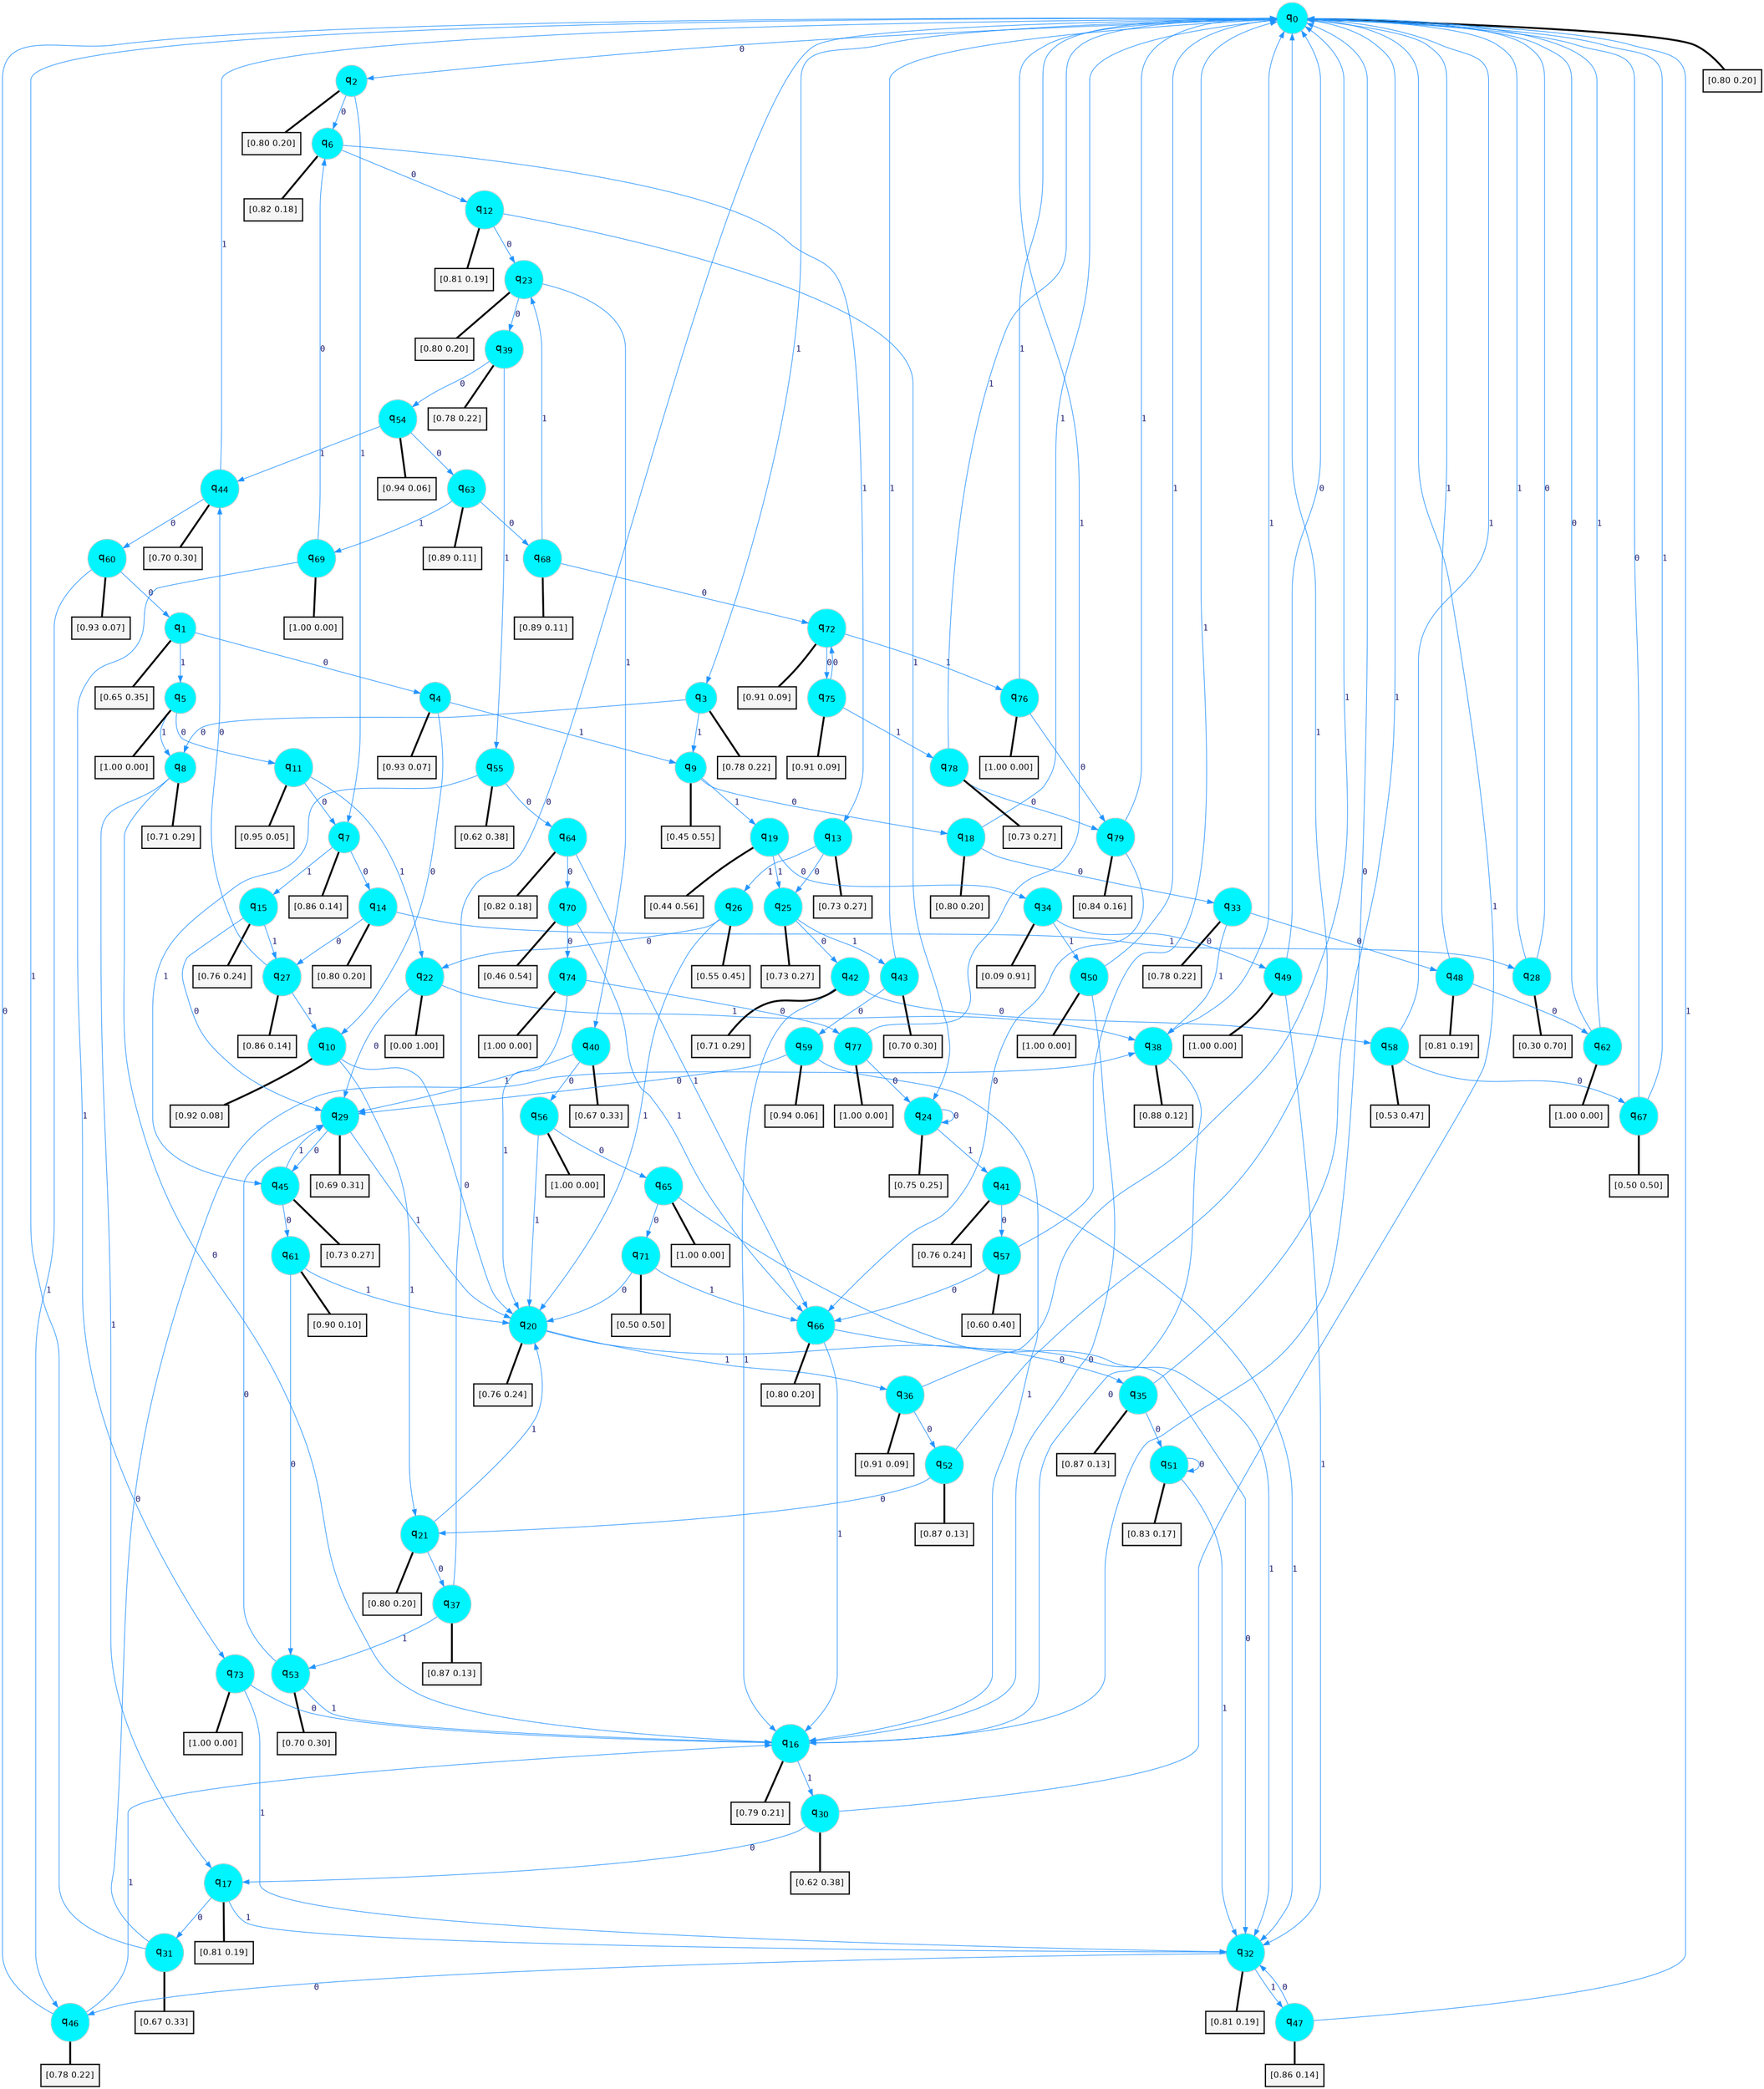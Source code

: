 digraph G {
graph [
bgcolor=transparent, dpi=300, rankdir=TD, size="40,25"];
node [
color=gray, fillcolor=turquoise1, fontcolor=black, fontname=Helvetica, fontsize=16, fontweight=bold, shape=circle, style=filled];
edge [
arrowsize=1, color=dodgerblue1, fontcolor=midnightblue, fontname=courier, fontweight=bold, penwidth=1, style=solid, weight=20];
0[label=<q<SUB>0</SUB>>];
1[label=<q<SUB>1</SUB>>];
2[label=<q<SUB>2</SUB>>];
3[label=<q<SUB>3</SUB>>];
4[label=<q<SUB>4</SUB>>];
5[label=<q<SUB>5</SUB>>];
6[label=<q<SUB>6</SUB>>];
7[label=<q<SUB>7</SUB>>];
8[label=<q<SUB>8</SUB>>];
9[label=<q<SUB>9</SUB>>];
10[label=<q<SUB>10</SUB>>];
11[label=<q<SUB>11</SUB>>];
12[label=<q<SUB>12</SUB>>];
13[label=<q<SUB>13</SUB>>];
14[label=<q<SUB>14</SUB>>];
15[label=<q<SUB>15</SUB>>];
16[label=<q<SUB>16</SUB>>];
17[label=<q<SUB>17</SUB>>];
18[label=<q<SUB>18</SUB>>];
19[label=<q<SUB>19</SUB>>];
20[label=<q<SUB>20</SUB>>];
21[label=<q<SUB>21</SUB>>];
22[label=<q<SUB>22</SUB>>];
23[label=<q<SUB>23</SUB>>];
24[label=<q<SUB>24</SUB>>];
25[label=<q<SUB>25</SUB>>];
26[label=<q<SUB>26</SUB>>];
27[label=<q<SUB>27</SUB>>];
28[label=<q<SUB>28</SUB>>];
29[label=<q<SUB>29</SUB>>];
30[label=<q<SUB>30</SUB>>];
31[label=<q<SUB>31</SUB>>];
32[label=<q<SUB>32</SUB>>];
33[label=<q<SUB>33</SUB>>];
34[label=<q<SUB>34</SUB>>];
35[label=<q<SUB>35</SUB>>];
36[label=<q<SUB>36</SUB>>];
37[label=<q<SUB>37</SUB>>];
38[label=<q<SUB>38</SUB>>];
39[label=<q<SUB>39</SUB>>];
40[label=<q<SUB>40</SUB>>];
41[label=<q<SUB>41</SUB>>];
42[label=<q<SUB>42</SUB>>];
43[label=<q<SUB>43</SUB>>];
44[label=<q<SUB>44</SUB>>];
45[label=<q<SUB>45</SUB>>];
46[label=<q<SUB>46</SUB>>];
47[label=<q<SUB>47</SUB>>];
48[label=<q<SUB>48</SUB>>];
49[label=<q<SUB>49</SUB>>];
50[label=<q<SUB>50</SUB>>];
51[label=<q<SUB>51</SUB>>];
52[label=<q<SUB>52</SUB>>];
53[label=<q<SUB>53</SUB>>];
54[label=<q<SUB>54</SUB>>];
55[label=<q<SUB>55</SUB>>];
56[label=<q<SUB>56</SUB>>];
57[label=<q<SUB>57</SUB>>];
58[label=<q<SUB>58</SUB>>];
59[label=<q<SUB>59</SUB>>];
60[label=<q<SUB>60</SUB>>];
61[label=<q<SUB>61</SUB>>];
62[label=<q<SUB>62</SUB>>];
63[label=<q<SUB>63</SUB>>];
64[label=<q<SUB>64</SUB>>];
65[label=<q<SUB>65</SUB>>];
66[label=<q<SUB>66</SUB>>];
67[label=<q<SUB>67</SUB>>];
68[label=<q<SUB>68</SUB>>];
69[label=<q<SUB>69</SUB>>];
70[label=<q<SUB>70</SUB>>];
71[label=<q<SUB>71</SUB>>];
72[label=<q<SUB>72</SUB>>];
73[label=<q<SUB>73</SUB>>];
74[label=<q<SUB>74</SUB>>];
75[label=<q<SUB>75</SUB>>];
76[label=<q<SUB>76</SUB>>];
77[label=<q<SUB>77</SUB>>];
78[label=<q<SUB>78</SUB>>];
79[label=<q<SUB>79</SUB>>];
80[label="[0.80 0.20]", shape=box,fontcolor=black, fontname=Helvetica, fontsize=14, penwidth=2, fillcolor=whitesmoke,color=black];
81[label="[0.65 0.35]", shape=box,fontcolor=black, fontname=Helvetica, fontsize=14, penwidth=2, fillcolor=whitesmoke,color=black];
82[label="[0.80 0.20]", shape=box,fontcolor=black, fontname=Helvetica, fontsize=14, penwidth=2, fillcolor=whitesmoke,color=black];
83[label="[0.78 0.22]", shape=box,fontcolor=black, fontname=Helvetica, fontsize=14, penwidth=2, fillcolor=whitesmoke,color=black];
84[label="[0.93 0.07]", shape=box,fontcolor=black, fontname=Helvetica, fontsize=14, penwidth=2, fillcolor=whitesmoke,color=black];
85[label="[1.00 0.00]", shape=box,fontcolor=black, fontname=Helvetica, fontsize=14, penwidth=2, fillcolor=whitesmoke,color=black];
86[label="[0.82 0.18]", shape=box,fontcolor=black, fontname=Helvetica, fontsize=14, penwidth=2, fillcolor=whitesmoke,color=black];
87[label="[0.86 0.14]", shape=box,fontcolor=black, fontname=Helvetica, fontsize=14, penwidth=2, fillcolor=whitesmoke,color=black];
88[label="[0.71 0.29]", shape=box,fontcolor=black, fontname=Helvetica, fontsize=14, penwidth=2, fillcolor=whitesmoke,color=black];
89[label="[0.45 0.55]", shape=box,fontcolor=black, fontname=Helvetica, fontsize=14, penwidth=2, fillcolor=whitesmoke,color=black];
90[label="[0.92 0.08]", shape=box,fontcolor=black, fontname=Helvetica, fontsize=14, penwidth=2, fillcolor=whitesmoke,color=black];
91[label="[0.95 0.05]", shape=box,fontcolor=black, fontname=Helvetica, fontsize=14, penwidth=2, fillcolor=whitesmoke,color=black];
92[label="[0.81 0.19]", shape=box,fontcolor=black, fontname=Helvetica, fontsize=14, penwidth=2, fillcolor=whitesmoke,color=black];
93[label="[0.73 0.27]", shape=box,fontcolor=black, fontname=Helvetica, fontsize=14, penwidth=2, fillcolor=whitesmoke,color=black];
94[label="[0.80 0.20]", shape=box,fontcolor=black, fontname=Helvetica, fontsize=14, penwidth=2, fillcolor=whitesmoke,color=black];
95[label="[0.76 0.24]", shape=box,fontcolor=black, fontname=Helvetica, fontsize=14, penwidth=2, fillcolor=whitesmoke,color=black];
96[label="[0.79 0.21]", shape=box,fontcolor=black, fontname=Helvetica, fontsize=14, penwidth=2, fillcolor=whitesmoke,color=black];
97[label="[0.81 0.19]", shape=box,fontcolor=black, fontname=Helvetica, fontsize=14, penwidth=2, fillcolor=whitesmoke,color=black];
98[label="[0.80 0.20]", shape=box,fontcolor=black, fontname=Helvetica, fontsize=14, penwidth=2, fillcolor=whitesmoke,color=black];
99[label="[0.44 0.56]", shape=box,fontcolor=black, fontname=Helvetica, fontsize=14, penwidth=2, fillcolor=whitesmoke,color=black];
100[label="[0.76 0.24]", shape=box,fontcolor=black, fontname=Helvetica, fontsize=14, penwidth=2, fillcolor=whitesmoke,color=black];
101[label="[0.80 0.20]", shape=box,fontcolor=black, fontname=Helvetica, fontsize=14, penwidth=2, fillcolor=whitesmoke,color=black];
102[label="[0.00 1.00]", shape=box,fontcolor=black, fontname=Helvetica, fontsize=14, penwidth=2, fillcolor=whitesmoke,color=black];
103[label="[0.80 0.20]", shape=box,fontcolor=black, fontname=Helvetica, fontsize=14, penwidth=2, fillcolor=whitesmoke,color=black];
104[label="[0.75 0.25]", shape=box,fontcolor=black, fontname=Helvetica, fontsize=14, penwidth=2, fillcolor=whitesmoke,color=black];
105[label="[0.73 0.27]", shape=box,fontcolor=black, fontname=Helvetica, fontsize=14, penwidth=2, fillcolor=whitesmoke,color=black];
106[label="[0.55 0.45]", shape=box,fontcolor=black, fontname=Helvetica, fontsize=14, penwidth=2, fillcolor=whitesmoke,color=black];
107[label="[0.86 0.14]", shape=box,fontcolor=black, fontname=Helvetica, fontsize=14, penwidth=2, fillcolor=whitesmoke,color=black];
108[label="[0.30 0.70]", shape=box,fontcolor=black, fontname=Helvetica, fontsize=14, penwidth=2, fillcolor=whitesmoke,color=black];
109[label="[0.69 0.31]", shape=box,fontcolor=black, fontname=Helvetica, fontsize=14, penwidth=2, fillcolor=whitesmoke,color=black];
110[label="[0.62 0.38]", shape=box,fontcolor=black, fontname=Helvetica, fontsize=14, penwidth=2, fillcolor=whitesmoke,color=black];
111[label="[0.67 0.33]", shape=box,fontcolor=black, fontname=Helvetica, fontsize=14, penwidth=2, fillcolor=whitesmoke,color=black];
112[label="[0.81 0.19]", shape=box,fontcolor=black, fontname=Helvetica, fontsize=14, penwidth=2, fillcolor=whitesmoke,color=black];
113[label="[0.78 0.22]", shape=box,fontcolor=black, fontname=Helvetica, fontsize=14, penwidth=2, fillcolor=whitesmoke,color=black];
114[label="[0.09 0.91]", shape=box,fontcolor=black, fontname=Helvetica, fontsize=14, penwidth=2, fillcolor=whitesmoke,color=black];
115[label="[0.87 0.13]", shape=box,fontcolor=black, fontname=Helvetica, fontsize=14, penwidth=2, fillcolor=whitesmoke,color=black];
116[label="[0.91 0.09]", shape=box,fontcolor=black, fontname=Helvetica, fontsize=14, penwidth=2, fillcolor=whitesmoke,color=black];
117[label="[0.87 0.13]", shape=box,fontcolor=black, fontname=Helvetica, fontsize=14, penwidth=2, fillcolor=whitesmoke,color=black];
118[label="[0.88 0.12]", shape=box,fontcolor=black, fontname=Helvetica, fontsize=14, penwidth=2, fillcolor=whitesmoke,color=black];
119[label="[0.78 0.22]", shape=box,fontcolor=black, fontname=Helvetica, fontsize=14, penwidth=2, fillcolor=whitesmoke,color=black];
120[label="[0.67 0.33]", shape=box,fontcolor=black, fontname=Helvetica, fontsize=14, penwidth=2, fillcolor=whitesmoke,color=black];
121[label="[0.76 0.24]", shape=box,fontcolor=black, fontname=Helvetica, fontsize=14, penwidth=2, fillcolor=whitesmoke,color=black];
122[label="[0.71 0.29]", shape=box,fontcolor=black, fontname=Helvetica, fontsize=14, penwidth=2, fillcolor=whitesmoke,color=black];
123[label="[0.70 0.30]", shape=box,fontcolor=black, fontname=Helvetica, fontsize=14, penwidth=2, fillcolor=whitesmoke,color=black];
124[label="[0.70 0.30]", shape=box,fontcolor=black, fontname=Helvetica, fontsize=14, penwidth=2, fillcolor=whitesmoke,color=black];
125[label="[0.73 0.27]", shape=box,fontcolor=black, fontname=Helvetica, fontsize=14, penwidth=2, fillcolor=whitesmoke,color=black];
126[label="[0.78 0.22]", shape=box,fontcolor=black, fontname=Helvetica, fontsize=14, penwidth=2, fillcolor=whitesmoke,color=black];
127[label="[0.86 0.14]", shape=box,fontcolor=black, fontname=Helvetica, fontsize=14, penwidth=2, fillcolor=whitesmoke,color=black];
128[label="[0.81 0.19]", shape=box,fontcolor=black, fontname=Helvetica, fontsize=14, penwidth=2, fillcolor=whitesmoke,color=black];
129[label="[1.00 0.00]", shape=box,fontcolor=black, fontname=Helvetica, fontsize=14, penwidth=2, fillcolor=whitesmoke,color=black];
130[label="[1.00 0.00]", shape=box,fontcolor=black, fontname=Helvetica, fontsize=14, penwidth=2, fillcolor=whitesmoke,color=black];
131[label="[0.83 0.17]", shape=box,fontcolor=black, fontname=Helvetica, fontsize=14, penwidth=2, fillcolor=whitesmoke,color=black];
132[label="[0.87 0.13]", shape=box,fontcolor=black, fontname=Helvetica, fontsize=14, penwidth=2, fillcolor=whitesmoke,color=black];
133[label="[0.70 0.30]", shape=box,fontcolor=black, fontname=Helvetica, fontsize=14, penwidth=2, fillcolor=whitesmoke,color=black];
134[label="[0.94 0.06]", shape=box,fontcolor=black, fontname=Helvetica, fontsize=14, penwidth=2, fillcolor=whitesmoke,color=black];
135[label="[0.62 0.38]", shape=box,fontcolor=black, fontname=Helvetica, fontsize=14, penwidth=2, fillcolor=whitesmoke,color=black];
136[label="[1.00 0.00]", shape=box,fontcolor=black, fontname=Helvetica, fontsize=14, penwidth=2, fillcolor=whitesmoke,color=black];
137[label="[0.60 0.40]", shape=box,fontcolor=black, fontname=Helvetica, fontsize=14, penwidth=2, fillcolor=whitesmoke,color=black];
138[label="[0.53 0.47]", shape=box,fontcolor=black, fontname=Helvetica, fontsize=14, penwidth=2, fillcolor=whitesmoke,color=black];
139[label="[0.94 0.06]", shape=box,fontcolor=black, fontname=Helvetica, fontsize=14, penwidth=2, fillcolor=whitesmoke,color=black];
140[label="[0.93 0.07]", shape=box,fontcolor=black, fontname=Helvetica, fontsize=14, penwidth=2, fillcolor=whitesmoke,color=black];
141[label="[0.90 0.10]", shape=box,fontcolor=black, fontname=Helvetica, fontsize=14, penwidth=2, fillcolor=whitesmoke,color=black];
142[label="[1.00 0.00]", shape=box,fontcolor=black, fontname=Helvetica, fontsize=14, penwidth=2, fillcolor=whitesmoke,color=black];
143[label="[0.89 0.11]", shape=box,fontcolor=black, fontname=Helvetica, fontsize=14, penwidth=2, fillcolor=whitesmoke,color=black];
144[label="[0.82 0.18]", shape=box,fontcolor=black, fontname=Helvetica, fontsize=14, penwidth=2, fillcolor=whitesmoke,color=black];
145[label="[1.00 0.00]", shape=box,fontcolor=black, fontname=Helvetica, fontsize=14, penwidth=2, fillcolor=whitesmoke,color=black];
146[label="[0.80 0.20]", shape=box,fontcolor=black, fontname=Helvetica, fontsize=14, penwidth=2, fillcolor=whitesmoke,color=black];
147[label="[0.50 0.50]", shape=box,fontcolor=black, fontname=Helvetica, fontsize=14, penwidth=2, fillcolor=whitesmoke,color=black];
148[label="[0.89 0.11]", shape=box,fontcolor=black, fontname=Helvetica, fontsize=14, penwidth=2, fillcolor=whitesmoke,color=black];
149[label="[1.00 0.00]", shape=box,fontcolor=black, fontname=Helvetica, fontsize=14, penwidth=2, fillcolor=whitesmoke,color=black];
150[label="[0.46 0.54]", shape=box,fontcolor=black, fontname=Helvetica, fontsize=14, penwidth=2, fillcolor=whitesmoke,color=black];
151[label="[0.50 0.50]", shape=box,fontcolor=black, fontname=Helvetica, fontsize=14, penwidth=2, fillcolor=whitesmoke,color=black];
152[label="[0.91 0.09]", shape=box,fontcolor=black, fontname=Helvetica, fontsize=14, penwidth=2, fillcolor=whitesmoke,color=black];
153[label="[1.00 0.00]", shape=box,fontcolor=black, fontname=Helvetica, fontsize=14, penwidth=2, fillcolor=whitesmoke,color=black];
154[label="[1.00 0.00]", shape=box,fontcolor=black, fontname=Helvetica, fontsize=14, penwidth=2, fillcolor=whitesmoke,color=black];
155[label="[0.91 0.09]", shape=box,fontcolor=black, fontname=Helvetica, fontsize=14, penwidth=2, fillcolor=whitesmoke,color=black];
156[label="[1.00 0.00]", shape=box,fontcolor=black, fontname=Helvetica, fontsize=14, penwidth=2, fillcolor=whitesmoke,color=black];
157[label="[1.00 0.00]", shape=box,fontcolor=black, fontname=Helvetica, fontsize=14, penwidth=2, fillcolor=whitesmoke,color=black];
158[label="[0.73 0.27]", shape=box,fontcolor=black, fontname=Helvetica, fontsize=14, penwidth=2, fillcolor=whitesmoke,color=black];
159[label="[0.84 0.16]", shape=box,fontcolor=black, fontname=Helvetica, fontsize=14, penwidth=2, fillcolor=whitesmoke,color=black];
0->2 [label=0];
0->3 [label=1];
0->80 [arrowhead=none, penwidth=3,color=black];
1->4 [label=0];
1->5 [label=1];
1->81 [arrowhead=none, penwidth=3,color=black];
2->6 [label=0];
2->7 [label=1];
2->82 [arrowhead=none, penwidth=3,color=black];
3->8 [label=0];
3->9 [label=1];
3->83 [arrowhead=none, penwidth=3,color=black];
4->10 [label=0];
4->9 [label=1];
4->84 [arrowhead=none, penwidth=3,color=black];
5->11 [label=0];
5->8 [label=1];
5->85 [arrowhead=none, penwidth=3,color=black];
6->12 [label=0];
6->13 [label=1];
6->86 [arrowhead=none, penwidth=3,color=black];
7->14 [label=0];
7->15 [label=1];
7->87 [arrowhead=none, penwidth=3,color=black];
8->16 [label=0];
8->17 [label=1];
8->88 [arrowhead=none, penwidth=3,color=black];
9->18 [label=0];
9->19 [label=1];
9->89 [arrowhead=none, penwidth=3,color=black];
10->20 [label=0];
10->21 [label=1];
10->90 [arrowhead=none, penwidth=3,color=black];
11->7 [label=0];
11->22 [label=1];
11->91 [arrowhead=none, penwidth=3,color=black];
12->23 [label=0];
12->24 [label=1];
12->92 [arrowhead=none, penwidth=3,color=black];
13->25 [label=0];
13->26 [label=1];
13->93 [arrowhead=none, penwidth=3,color=black];
14->27 [label=0];
14->28 [label=1];
14->94 [arrowhead=none, penwidth=3,color=black];
15->29 [label=0];
15->27 [label=1];
15->95 [arrowhead=none, penwidth=3,color=black];
16->0 [label=0];
16->30 [label=1];
16->96 [arrowhead=none, penwidth=3,color=black];
17->31 [label=0];
17->32 [label=1];
17->97 [arrowhead=none, penwidth=3,color=black];
18->33 [label=0];
18->0 [label=1];
18->98 [arrowhead=none, penwidth=3,color=black];
19->34 [label=0];
19->25 [label=1];
19->99 [arrowhead=none, penwidth=3,color=black];
20->35 [label=0];
20->36 [label=1];
20->100 [arrowhead=none, penwidth=3,color=black];
21->37 [label=0];
21->20 [label=1];
21->101 [arrowhead=none, penwidth=3,color=black];
22->29 [label=0];
22->38 [label=1];
22->102 [arrowhead=none, penwidth=3,color=black];
23->39 [label=0];
23->40 [label=1];
23->103 [arrowhead=none, penwidth=3,color=black];
24->24 [label=0];
24->41 [label=1];
24->104 [arrowhead=none, penwidth=3,color=black];
25->42 [label=0];
25->43 [label=1];
25->105 [arrowhead=none, penwidth=3,color=black];
26->22 [label=0];
26->20 [label=1];
26->106 [arrowhead=none, penwidth=3,color=black];
27->44 [label=0];
27->10 [label=1];
27->107 [arrowhead=none, penwidth=3,color=black];
28->0 [label=0];
28->0 [label=1];
28->108 [arrowhead=none, penwidth=3,color=black];
29->45 [label=0];
29->20 [label=1];
29->109 [arrowhead=none, penwidth=3,color=black];
30->17 [label=0];
30->0 [label=1];
30->110 [arrowhead=none, penwidth=3,color=black];
31->38 [label=0];
31->0 [label=1];
31->111 [arrowhead=none, penwidth=3,color=black];
32->46 [label=0];
32->47 [label=1];
32->112 [arrowhead=none, penwidth=3,color=black];
33->48 [label=0];
33->38 [label=1];
33->113 [arrowhead=none, penwidth=3,color=black];
34->49 [label=0];
34->50 [label=1];
34->114 [arrowhead=none, penwidth=3,color=black];
35->51 [label=0];
35->0 [label=1];
35->115 [arrowhead=none, penwidth=3,color=black];
36->52 [label=0];
36->0 [label=1];
36->116 [arrowhead=none, penwidth=3,color=black];
37->0 [label=0];
37->53 [label=1];
37->117 [arrowhead=none, penwidth=3,color=black];
38->16 [label=0];
38->0 [label=1];
38->118 [arrowhead=none, penwidth=3,color=black];
39->54 [label=0];
39->55 [label=1];
39->119 [arrowhead=none, penwidth=3,color=black];
40->56 [label=0];
40->29 [label=1];
40->120 [arrowhead=none, penwidth=3,color=black];
41->57 [label=0];
41->32 [label=1];
41->121 [arrowhead=none, penwidth=3,color=black];
42->58 [label=0];
42->16 [label=1];
42->122 [arrowhead=none, penwidth=3,color=black];
43->59 [label=0];
43->0 [label=1];
43->123 [arrowhead=none, penwidth=3,color=black];
44->60 [label=0];
44->0 [label=1];
44->124 [arrowhead=none, penwidth=3,color=black];
45->61 [label=0];
45->29 [label=1];
45->125 [arrowhead=none, penwidth=3,color=black];
46->0 [label=0];
46->16 [label=1];
46->126 [arrowhead=none, penwidth=3,color=black];
47->32 [label=0];
47->0 [label=1];
47->127 [arrowhead=none, penwidth=3,color=black];
48->62 [label=0];
48->0 [label=1];
48->128 [arrowhead=none, penwidth=3,color=black];
49->0 [label=0];
49->32 [label=1];
49->129 [arrowhead=none, penwidth=3,color=black];
50->16 [label=0];
50->0 [label=1];
50->130 [arrowhead=none, penwidth=3,color=black];
51->51 [label=0];
51->32 [label=1];
51->131 [arrowhead=none, penwidth=3,color=black];
52->21 [label=0];
52->0 [label=1];
52->132 [arrowhead=none, penwidth=3,color=black];
53->29 [label=0];
53->16 [label=1];
53->133 [arrowhead=none, penwidth=3,color=black];
54->63 [label=0];
54->44 [label=1];
54->134 [arrowhead=none, penwidth=3,color=black];
55->64 [label=0];
55->45 [label=1];
55->135 [arrowhead=none, penwidth=3,color=black];
56->65 [label=0];
56->20 [label=1];
56->136 [arrowhead=none, penwidth=3,color=black];
57->66 [label=0];
57->0 [label=1];
57->137 [arrowhead=none, penwidth=3,color=black];
58->67 [label=0];
58->0 [label=1];
58->138 [arrowhead=none, penwidth=3,color=black];
59->29 [label=0];
59->16 [label=1];
59->139 [arrowhead=none, penwidth=3,color=black];
60->1 [label=0];
60->46 [label=1];
60->140 [arrowhead=none, penwidth=3,color=black];
61->53 [label=0];
61->20 [label=1];
61->141 [arrowhead=none, penwidth=3,color=black];
62->0 [label=0];
62->0 [label=1];
62->142 [arrowhead=none, penwidth=3,color=black];
63->68 [label=0];
63->69 [label=1];
63->143 [arrowhead=none, penwidth=3,color=black];
64->70 [label=0];
64->66 [label=1];
64->144 [arrowhead=none, penwidth=3,color=black];
65->71 [label=0];
65->32 [label=1];
65->145 [arrowhead=none, penwidth=3,color=black];
66->32 [label=0];
66->16 [label=1];
66->146 [arrowhead=none, penwidth=3,color=black];
67->0 [label=0];
67->0 [label=1];
67->147 [arrowhead=none, penwidth=3,color=black];
68->72 [label=0];
68->23 [label=1];
68->148 [arrowhead=none, penwidth=3,color=black];
69->6 [label=0];
69->73 [label=1];
69->149 [arrowhead=none, penwidth=3,color=black];
70->74 [label=0];
70->66 [label=1];
70->150 [arrowhead=none, penwidth=3,color=black];
71->20 [label=0];
71->66 [label=1];
71->151 [arrowhead=none, penwidth=3,color=black];
72->75 [label=0];
72->76 [label=1];
72->152 [arrowhead=none, penwidth=3,color=black];
73->16 [label=0];
73->32 [label=1];
73->153 [arrowhead=none, penwidth=3,color=black];
74->77 [label=0];
74->20 [label=1];
74->154 [arrowhead=none, penwidth=3,color=black];
75->72 [label=0];
75->78 [label=1];
75->155 [arrowhead=none, penwidth=3,color=black];
76->79 [label=0];
76->0 [label=1];
76->156 [arrowhead=none, penwidth=3,color=black];
77->24 [label=0];
77->0 [label=1];
77->157 [arrowhead=none, penwidth=3,color=black];
78->79 [label=0];
78->0 [label=1];
78->158 [arrowhead=none, penwidth=3,color=black];
79->66 [label=0];
79->0 [label=1];
79->159 [arrowhead=none, penwidth=3,color=black];
}
